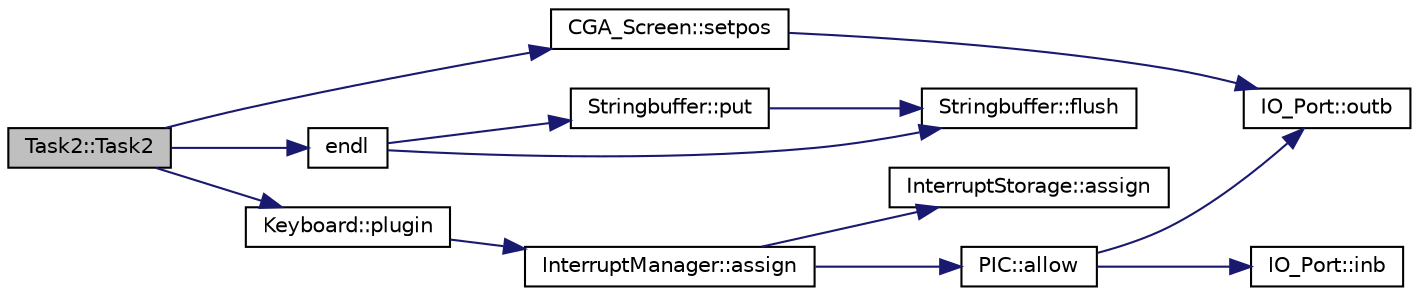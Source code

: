 digraph "Task2::Task2"
{
  bgcolor="transparent";
  edge [fontname="Helvetica",fontsize="10",labelfontname="Helvetica",labelfontsize="10"];
  node [fontname="Helvetica",fontsize="10",shape=record];
  rankdir="LR";
  Node1 [label="Task2::Task2",height=0.2,width=0.4,color="black", fillcolor="grey75", style="filled", fontcolor="black"];
  Node1 -> Node2 [color="midnightblue",fontsize="10",style="solid",fontname="Helvetica"];
  Node2 [label="CGA_Screen::setpos",height=0.2,width=0.4,color="black",URL="$classCGA__Screen.html#a346b7ccc05356f76e738a76a24510e33",tooltip="set the cursor position "];
  Node2 -> Node3 [color="midnightblue",fontsize="10",style="solid",fontname="Helvetica"];
  Node3 [label="IO_Port::outb",height=0.2,width=0.4,color="black",URL="$classIO__Port.html#a63edbd1cd64f3188c448e32408c2681c",tooltip="write a byte value to the associated port. "];
  Node1 -> Node4 [color="midnightblue",fontsize="10",style="solid",fontname="Helvetica"];
  Node4 [label="endl",height=0.2,width=0.4,color="black",URL="$o__stream_8h.html#a28de23f7cab39bdb0f6a5dc3801b6c6d",tooltip="print buffer after adding a newline "];
  Node4 -> Node5 [color="midnightblue",fontsize="10",style="solid",fontname="Helvetica"];
  Node5 [label="Stringbuffer::put",height=0.2,width=0.4,color="black",URL="$classStringbuffer.html#ae497ac75047c4a8d2e35d49b92878480",tooltip="insert a character into the buffer "];
  Node5 -> Node6 [color="midnightblue",fontsize="10",style="solid",fontname="Helvetica"];
  Node6 [label="Stringbuffer::flush",height=0.2,width=0.4,color="black",URL="$classStringbuffer.html#abfb79178e3d7520f99aec80f996abaac",tooltip="flush the content of the buffer to the screen "];
  Node4 -> Node6 [color="midnightblue",fontsize="10",style="solid",fontname="Helvetica"];
  Node1 -> Node7 [color="midnightblue",fontsize="10",style="solid",fontname="Helvetica"];
  Node7 [label="Keyboard::plugin",height=0.2,width=0.4,color="black",URL="$classKeyboard.html#a6d362a122a7c417ff1a5c60152746d61",tooltip="aktiviert den Interruptmechanismus für die Tastatur "];
  Node7 -> Node8 [color="midnightblue",fontsize="10",style="solid",fontname="Helvetica"];
  Node8 [label="InterruptManager::assign",height=0.2,width=0.4,color="black",URL="$classInterruptManager.html#a6b6f24b03cad03d67d2a7889ce2ae926",tooltip="Assign a handler to an interrupt. "];
  Node8 -> Node9 [color="midnightblue",fontsize="10",style="solid",fontname="Helvetica"];
  Node9 [label="InterruptStorage::assign",height=0.2,width=0.4,color="black",URL="$classInterruptStorage.html#aa0e85a2fde141c1e2017ddf360e8d6ae",tooltip="bindet ein InterruptHandler Objekt an einen speziellen Interrupt "];
  Node8 -> Node10 [color="midnightblue",fontsize="10",style="solid",fontname="Helvetica"];
  Node10 [label="PIC::allow",height=0.2,width=0.4,color="black",URL="$classPIC.html#a62ac9996c8ecfca65e2529655050b26b",tooltip="Erlaubt einen speziellen Interrupt von einem Peripheriegerät. "];
  Node10 -> Node11 [color="midnightblue",fontsize="10",style="solid",fontname="Helvetica"];
  Node11 [label="IO_Port::inb",height=0.2,width=0.4,color="black",URL="$classIO__Port.html#a77b7915e167487c31150a4c4b9a15496",tooltip="read a byte value from the associated port. "];
  Node10 -> Node3 [color="midnightblue",fontsize="10",style="solid",fontname="Helvetica"];
}
